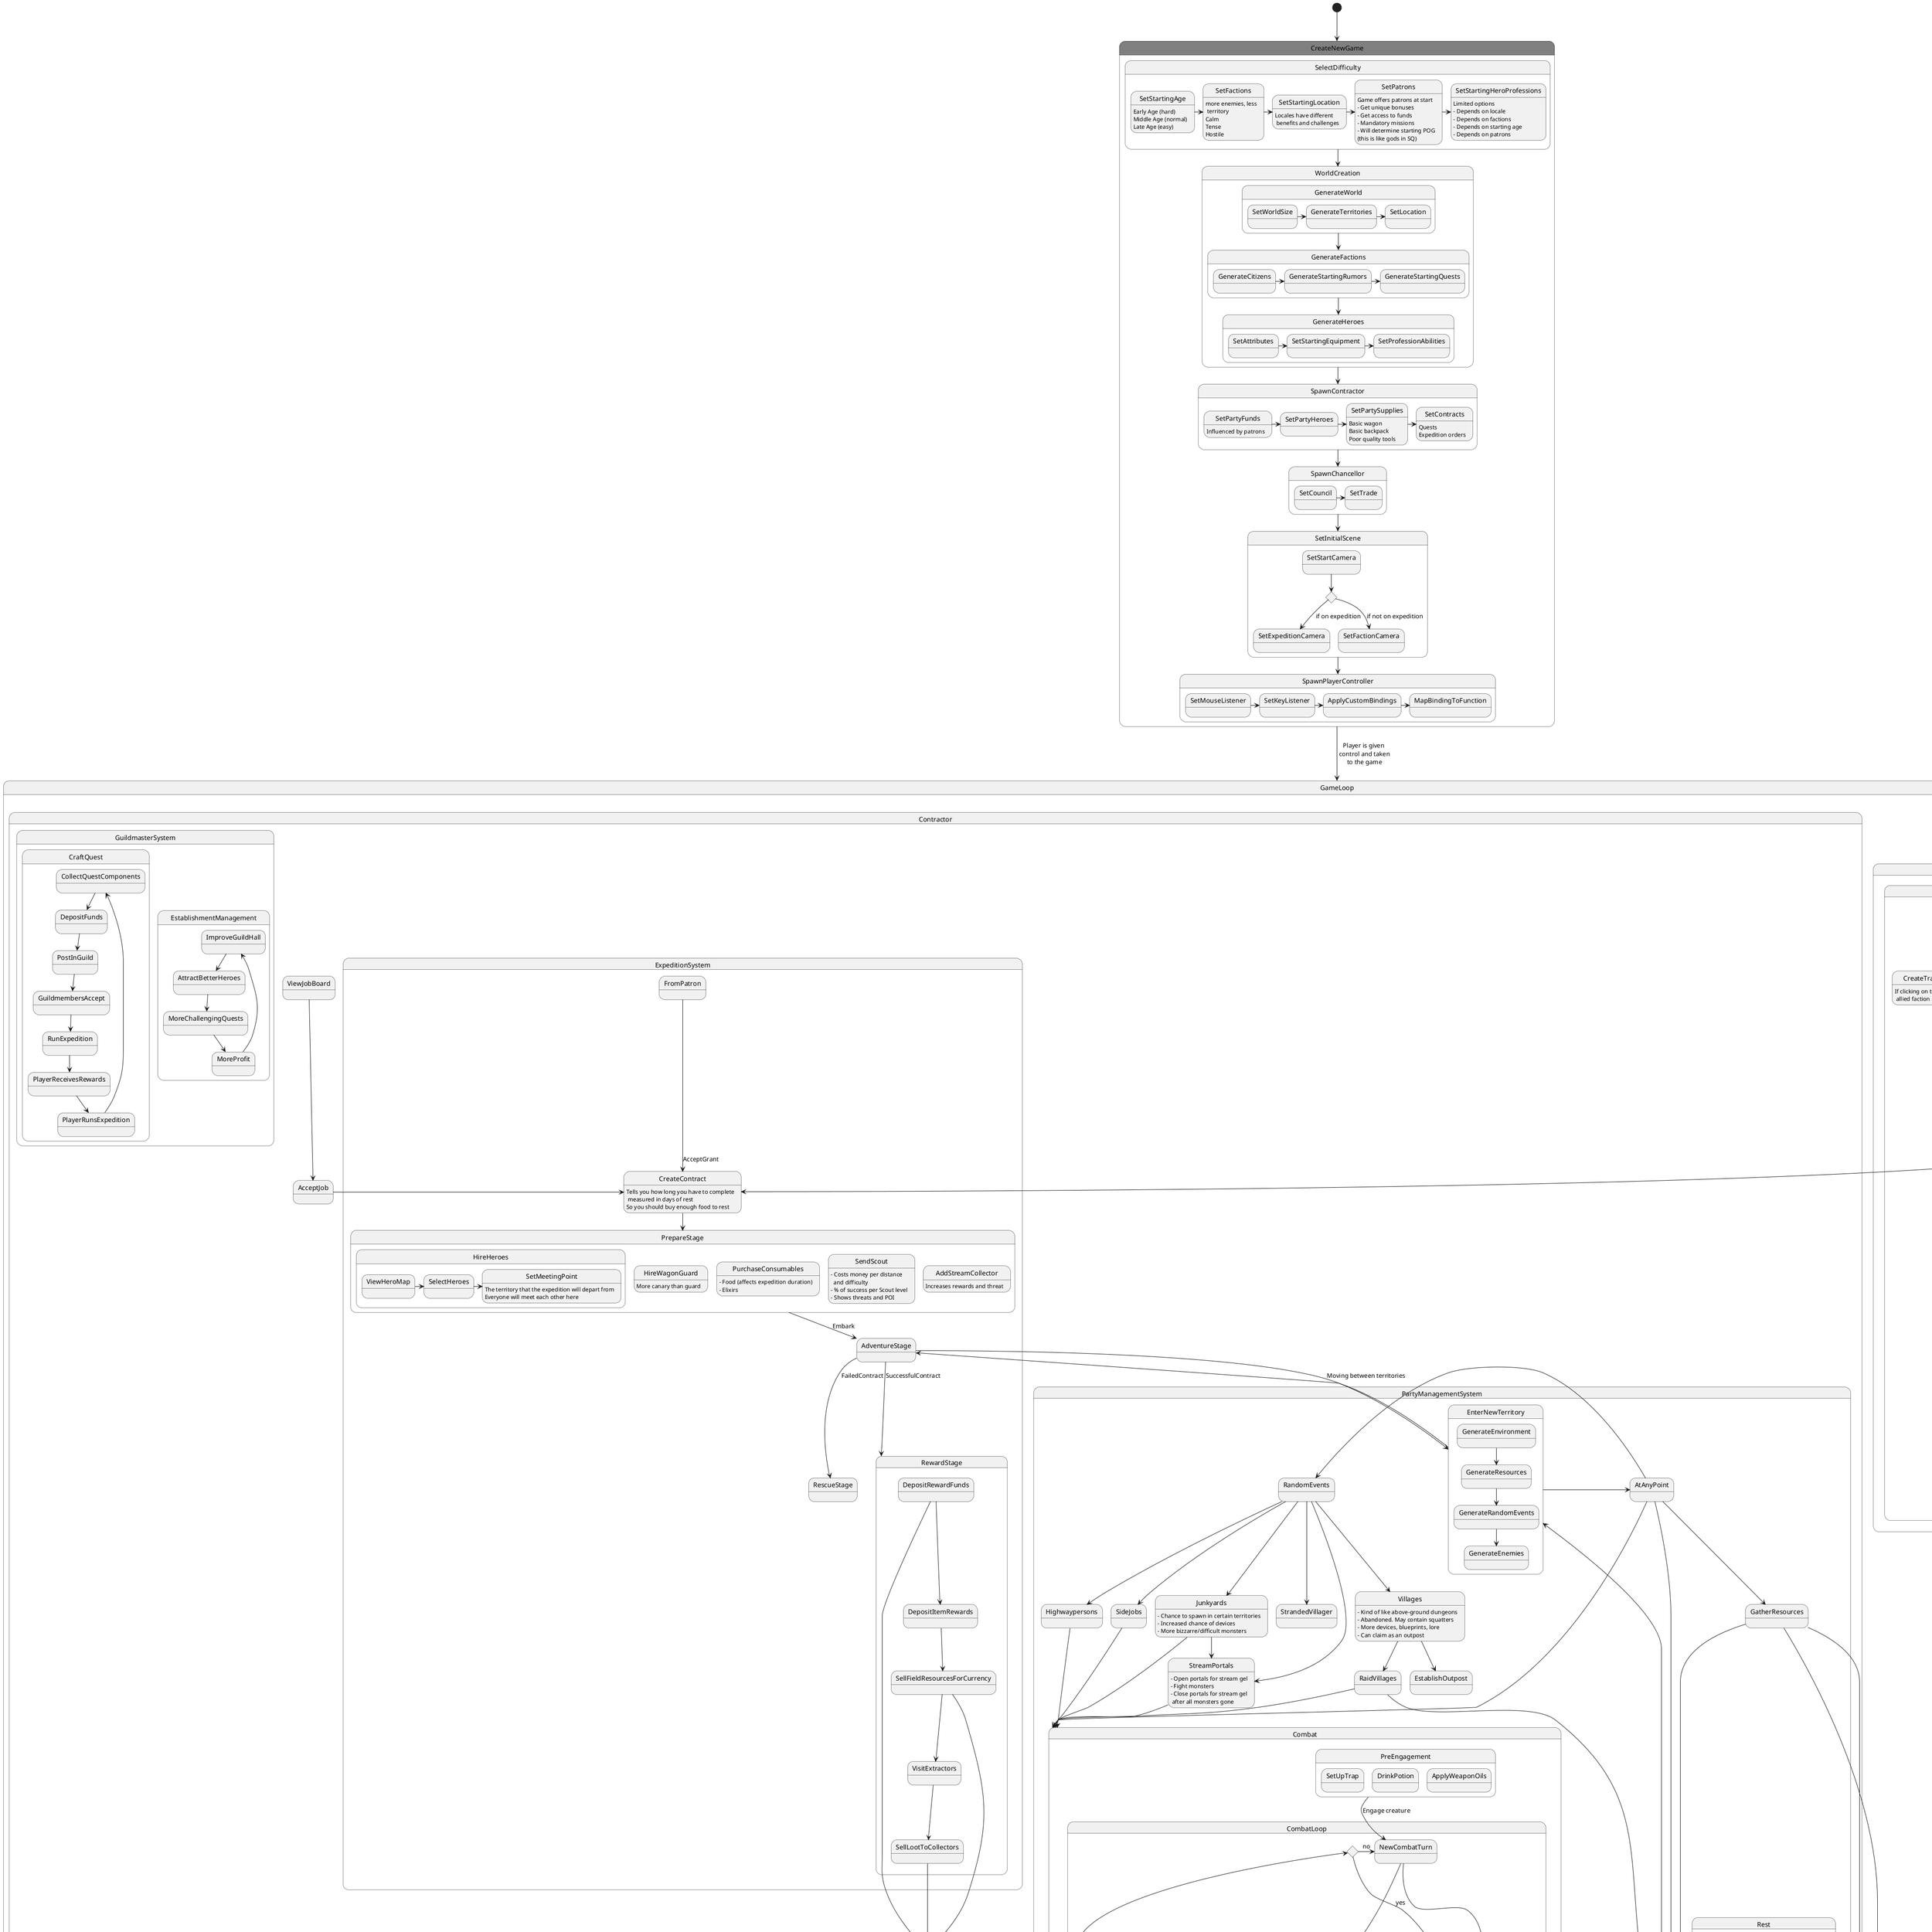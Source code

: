 @startuml
' scale 1800 width


[*] --> CreateNewGame
state CreateNewGame #gray {
    state SelectDifficulty {
        SetStartingAge -> SetFactions
        SetStartingAge: Early Age (hard)
        SetStartingAge: Middle Age (normal)
        SetStartingAge : Late Age (easy)

        SetFactions -> SetStartingLocation
        SetFactions : more enemies, less\n territory
        SetFactions : Calm
        SetFactions : Tense
        SetFactions : Hostile

        SetStartingLocation -> SetPatrons
        SetStartingLocation : Locales have different\n benefits and challenges

        SetPatrons -> SetStartingHeroProfessions
        SetPatrons : Game offers patrons at start
        SetPatrons : - Get unique bonuses
        SetPatrons : - Get access to funds
        SetPatrons : - Mandatory missions
        SetPatrons : - Will determine starting POG
        SetPatrons : (this is like gods in SQ)

        SetStartingHeroProfessions : Limited options
        SetStartingHeroProfessions : - Depends on locale
        SetStartingHeroProfessions : - Depends on factions
        SetStartingHeroProfessions : - Depends on starting age
        SetStartingHeroProfessions : - Depends on patrons
    }

    SelectDifficulty --> WorldCreation
    state WorldCreation {
        state GenerateWorld {
            SetWorldSize -> GenerateTerritories
            GenerateTerritories ->  SetLocation
        }

        GenerateWorld --> GenerateFactions
        state GenerateFactions {
            GenerateCitizens -> GenerateStartingRumors
            GenerateStartingRumors -> GenerateStartingQuests
        }

        GenerateFactions --> GenerateHeroes
        state GenerateHeroes {
            SetAttributes -> SetStartingEquipment
            SetStartingEquipment -> SetProfessionAbilities
        }
    }

    WorldCreation --> SpawnContractor
    state SpawnContractor {
        SetPartyFunds -> SetPartyHeroes
        SetPartyFunds : Influenced by patrons

        SetPartyHeroes -> SetPartySupplies
        SetPartySupplies : Basic wagon
        SetPartySupplies : Basic backpack
        SetPartySupplies : Poor quality tools

        SetPartySupplies -> SetContracts
        SetContracts : Quests
        SetContracts : Expedition orders
    }

    SpawnContractor --> SpawnChancellor
    state SpawnChancellor {
        SetCouncil -> SetTrade
    }

    SpawnChancellor --> SetInitialScene
    state SetInitialScene {
        state branch_SetInitialScene <<choice>>
        SetStartCamera --> branch_SetInitialScene
        branch_SetInitialScene --> SetExpeditionCamera : if on expedition
        branch_SetInitialScene --> SetFactionCamera : if not on expedition
    }

    SetInitialScene --> SpawnPlayerController
    state SpawnPlayerController {
        SetMouseListener -> SetKeyListener
        SetKeyListener -> ApplyCustomBindings
        ApplyCustomBindings -> MapBindingToFunction
    }
}

CreateNewGame --> GameLoop : Player is given\n control and taken\n to the game


state GameLoop {
    ' START Definitions

    state ResourceSystem {
        state ResourceStock
        state MaterialResource
        state FieldResource

        ResourceProducingBuilding --> ResourceStock : Generate resources

        ResourceStock --> Industry : Consumed by

        MaterialResource -> FieldCrafting
        FieldResource --> FieldCrafting

        MaterialResource --> FactionCrafting
        ResourceStock --> FactionCrafting
    }

    state Chancellor {
        state Industry
        state Diplomacy {
            state Council
            state Treasury
            state Policies
            state Population
            state Trade
        }
    }

    state Contractor {
        state ViewJobBoard
        state AcceptJob
        state PartyFunds

        state GuildmasterSystem {
            state CraftQuest {
                state CollectQuestComponents
            }
            state EstablishmentManagement
        }

        state ExpeditionSystem {
            state CreateContract
        }
    }

    state Crafting {
        Crafting : Can be done any time player is off expedition

        state FactionCrafting {

        }

        state FieldCrafting {

        }
    }


    ' END Definitions

    state Chancellor {
        state ManageTerritory {
            state CreateBuildingHere {
                SelectResource --> SelectBuilding
                SelectBuilding --> PayBuildingFees
                PayBuildingFees --> WaitForSomeTime
                WaitForSomeTime --> BuildingComplete
                BuildingComplete --> ResourceProducingBuilding
            }

            CreateTradeRouteHere -> Trade
            CreateTradeRouteHere : If clicking on territory owned by\n allied faction

            state BuildRoadHere {
                SelectRoadType --> PayRoadBuildingFees
                PayRoadBuildingFees --> WaitForSomeTimeForRoad
                WaitForSomeTimeForRoad --> ImprovesTravelSpeedHere
            }

            CreateExpeditionHere --> CreateContract
        }

        state Industry {
            SelectIndustryType --> SelectResourceBuildings
            SelectIndustryType : - Steel, paper, stream gel

            SelectResourceBuildings : - Selected buildings will ONLY\n send goods here
            SelectResourceBuildings : - Other industries may be needed

            SelectResourceBuildings --> ConnectToResourceBuildings
            ConnectToResourceBuildings : - Make sure a road exists\n and you own the territory
        }
    }

    state Contractor {
        ViewJobBoard --> AcceptJob
        AcceptJob -> CreateContract

        state PartyManagementSystem {
            EnterNewTerritory -> AtAnyPoint

            state EnterNewTerritory {
                GenerateEnvironment --> GenerateResources
                GenerateResources --> GenerateRandomEvents
                GenerateRandomEvents --> GenerateEnemies
            }

            RandomEvents --> Highwaypersons
            RandomEvents --> SideJobs
            RandomEvents --> StrandedVillager
            RandomEvents --> Villages
            RandomEvents --> StreamPortals
            RandomEvents --> Junkyards

            Villages --> EstablishOutpost
            Villages --> RaidVillages

            Villages : - Kind of like above-ground dungeons
            Villages : - Abandoned. May contain squatters
            Villages : - More devices, blueprints, lore
            Villages : - Can claim as an outpost
            StreamPortals : - Open portals for stream gel
            StreamPortals : - Fight monsters
            StreamPortals : - Close portals for stream gel\n after all monsters gone
            Junkyards : - Chance to spawn in certain territories
            Junkyards : - Increased chance of devices
            Junkyards : - More bizzarre/difficult monsters

            AtAnyPoint --> Combat
            AtAnyPoint -> RandomEvents
            AtAnyPoint --> GatherResources
            AtAnyPoint --> ReturnToWagon

            RaidVillages --> GatherLoot
            RaidVillages --> Combat

            Highwaypersons --> Combat
            StreamPortals --> Combat

            SideJobs --> Combat

            Junkyards --> StreamPortals
            Junkyards --> Combat

            state HarvestCreature
            state GatherLoot
            state ReturnToWagon

            state Combat {
                state PreEngagement {
                    state SetUpTrap
                    state DrinkPotion
                    state ApplyWeaponOils
                }

                state CombatLoop {
                    state CreatureAttacks {
                        state AttackWithWeapon
                        state PerformAbility
                        state UseCombatItem {
                            state ThrowBomb
                        }
                    }

                    ApplyEnvironmentalEffects --> CreatureAttacks
                    CreatureAttacks : - Fire damage from terrain, Poison clouds
                    CreatureAttacks : - Rain, Snow, Ice
                    CreatureAttacks --> CreatureDefenses
                    CreatureDefenses : Damage is passed through defenses

                    state CreatureDefenses {
                        state PhysicalDefense {
                            state Evasion
                            state PiercingDefense
                            state CrushingDefense
                            state SlashingDefense
                        }
                        state MagicalDefense {
                            state FireDefense
                            state WaterDefense
                            state ToxinDefense
                        }
                    }

                    CreatureDefenses --> AdjustCreatureStats : Take damage, apply temporary effects, etc.
                    AdjustCreatureStats --> IsCreatureDead

                    state cc <<choice>>
                    IsCreatureDead --> cc
                    cc --> CombatEnded : yes
                    cc -> NewCombatTurn : no
                    NewCombatTurn --> Flee
                    NewCombatTurn --> ApplyEnvironmentalEffects
                }

                PreEngagement --> NewCombatTurn : Engage creature

                CombatEnded --> HarvestCreature
                CombatEnded --> GatherLoot

                HarvestCreature --> GatherLoot
                GatherLoot --> ReturnToWagon
            }


            GatherResources --> MaterialResource
            GatherResources --> FieldResource
            GatherResources --> ReturnToWagon

            ReturnToWagon --> FieldCrafting
            ReturnToWagon --> Rest
            state Rest {
                state BuildCamp
                state RestAtInn

                RestAtInn --> GainRestedBonus
                GainRestedBonus --> RecoverHealth

                BuildCamp --> Ambushed
                BuildCamp --> RecoverHealth

                Ambushed --> ReturnToWagon
                RecoverHealth --> ReturnToWagon
            }
            ReturnToWagon --> EnterNewTerritory
        }

        state ExpeditionSystem {
            FromPatron --> CreateContract : AcceptGrant

            CreateContract --> PrepareStage
            CreateContract : Tells you how long you have to complete\n measured in days of rest
            CreateContract : So you should buy enough food to rest

            state PrepareStage {
                state HireHeroes {
                    ViewHeroMap -> SelectHeroes
                    SelectHeroes -> SetMeetingPoint
                    SetMeetingPoint : The territory that the expedition will depart from
                    SetMeetingPoint : Everyone will meet each other here
                }
                state HireWagonGuard
                HireWagonGuard : More canary than guard

                state PurchaseConsumables
                PurchaseConsumables : - Food (affects expedition duration)
                PurchaseConsumables : - Elixirs

                state SendScout
                SendScout : - Costs money per distance\n  and difficulty
                SendScout : - % of success per Scout level
                SendScout : - Shows threats and POI

                state AddStreamCollector
                AddStreamCollector : Increases rewards and threat
            }

            PrepareStage --> AdventureStage : Embark
            state AdventureStage {

            }

            AdventureStage --> EnterNewTerritory : Moving between territories
            EnterNewTerritory --> AdventureStage

            AdventureStage --> RescueStage : FailedContract
            AdventureStage --> RewardStage : SuccessfulContract

            state RewardStage {
                DepositRewardFunds --> DepositItemRewards
                DepositRewardFunds --> PartyFunds
                DepositItemRewards --> SellFieldResourcesForCurrency
                SellFieldResourcesForCurrency --> PartyFunds
                SellFieldResourcesForCurrency --> VisitExtractors
                VisitExtractors --> SellLootToCollectors
                SellLootToCollectors --> PartyFunds
            }
        }
    }

    state GuildmasterSystem {
        state CraftQuest {

            CollectQuestComponents --> DepositFunds
            DepositFunds --> PostInGuild
            PostInGuild --> GuildmembersAccept
            GuildmembersAccept --> RunExpedition
            RunExpedition --> PlayerReceivesRewards
            PlayerReceivesRewards --> PlayerRunsExpedition
            PlayerRunsExpedition --> CollectQuestComponents
        }

        state EstablishmentManagement {
            ImproveGuildHall --> AttractBetterHeroes
            AttractBetterHeroes --> MoreChallengingQuests
            MoreChallengingQuests --> MoreProfit
            MoreProfit --> ImproveGuildHall
        }
    }
}

@enduml